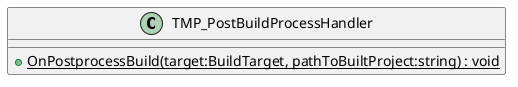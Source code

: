 @startuml
class TMP_PostBuildProcessHandler {
    + {static} OnPostprocessBuild(target:BuildTarget, pathToBuiltProject:string) : void
}
@enduml
